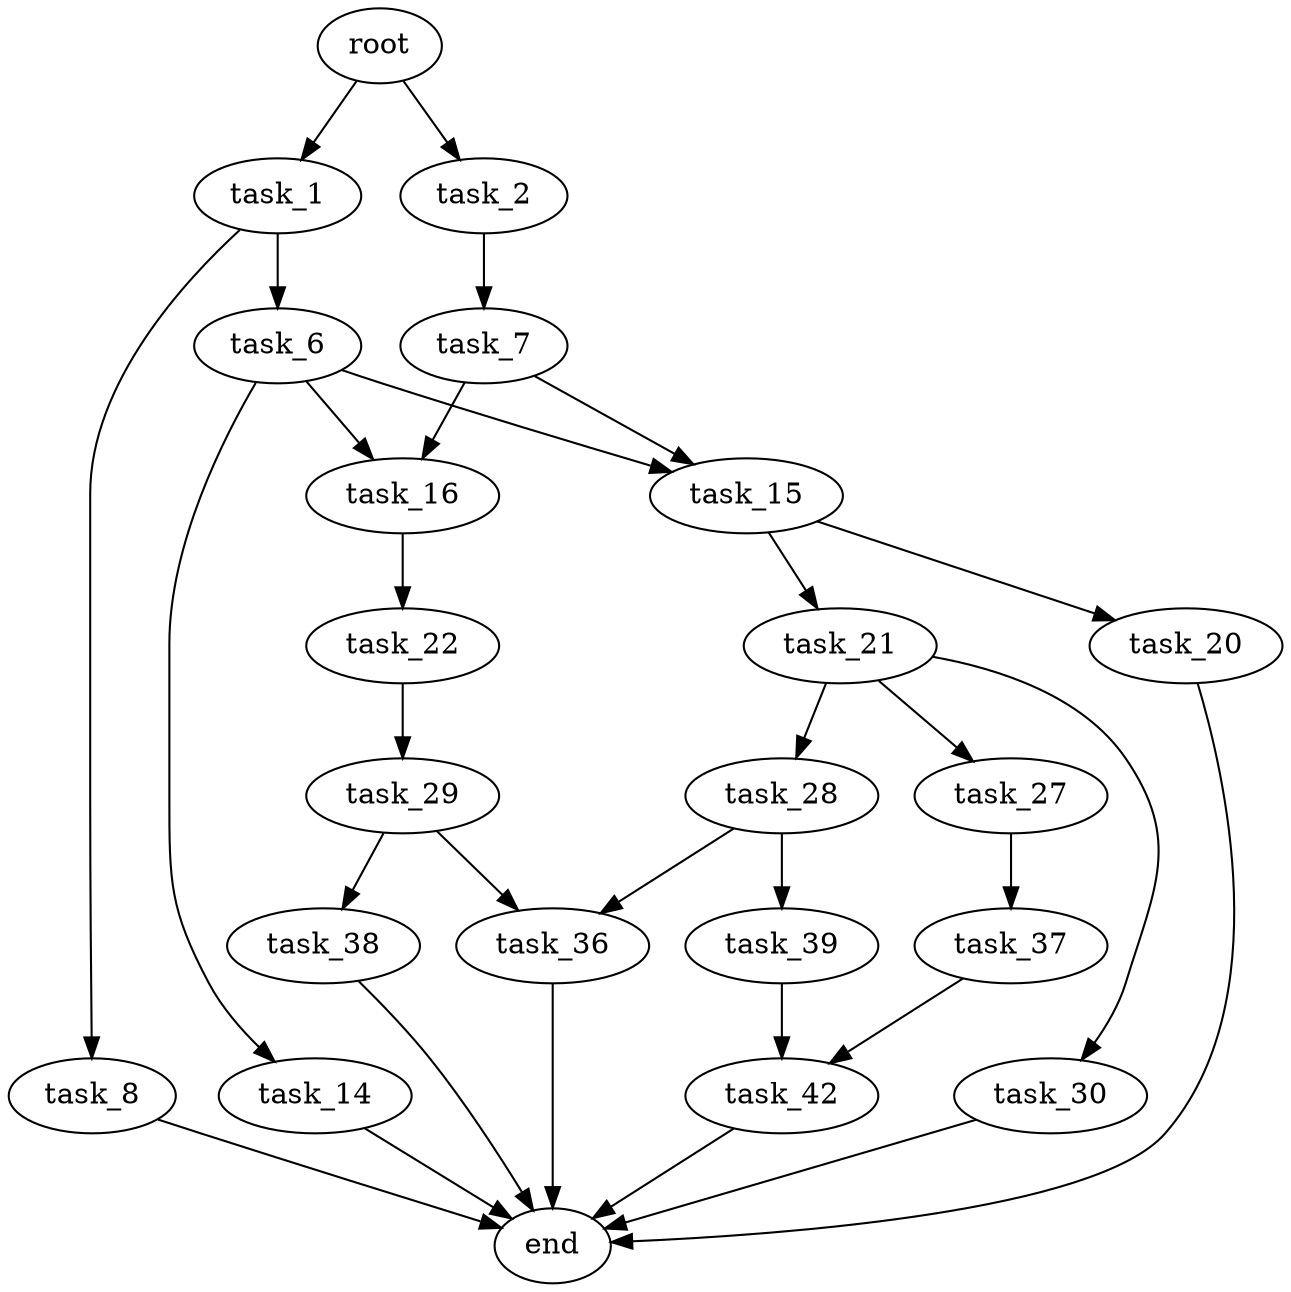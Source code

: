 digraph G {
  root [size="0.000000"];
  task_1 [size="237981886027.000000"];
  task_2 [size="34460028801.000000"];
  task_6 [size="6194284864.000000"];
  task_8 [size="24146845574.000000"];
  task_7 [size="39331807057.000000"];
  task_14 [size="6460311006.000000"];
  task_15 [size="28991029248.000000"];
  task_16 [size="54773364942.000000"];
  end [size="0.000000"];
  task_20 [size="549755813888.000000"];
  task_21 [size="222227423944.000000"];
  task_22 [size="453589570033.000000"];
  task_27 [size="782757789696.000000"];
  task_28 [size="231928233984.000000"];
  task_30 [size="368293445632.000000"];
  task_29 [size="68719476736.000000"];
  task_37 [size="68719476736.000000"];
  task_36 [size="3664182096.000000"];
  task_39 [size="37643407476.000000"];
  task_38 [size="8818193107.000000"];
  task_42 [size="368293445632.000000"];

  root -> task_1 [size="1.000000"];
  root -> task_2 [size="1.000000"];
  task_1 -> task_6 [size="209715200.000000"];
  task_1 -> task_8 [size="209715200.000000"];
  task_2 -> task_7 [size="33554432.000000"];
  task_6 -> task_14 [size="209715200.000000"];
  task_6 -> task_15 [size="209715200.000000"];
  task_6 -> task_16 [size="209715200.000000"];
  task_8 -> end [size="1.000000"];
  task_7 -> task_15 [size="679477248.000000"];
  task_7 -> task_16 [size="679477248.000000"];
  task_14 -> end [size="1.000000"];
  task_15 -> task_20 [size="75497472.000000"];
  task_15 -> task_21 [size="75497472.000000"];
  task_16 -> task_22 [size="75497472.000000"];
  task_20 -> end [size="1.000000"];
  task_21 -> task_27 [size="209715200.000000"];
  task_21 -> task_28 [size="209715200.000000"];
  task_21 -> task_30 [size="209715200.000000"];
  task_22 -> task_29 [size="301989888.000000"];
  task_27 -> task_37 [size="679477248.000000"];
  task_28 -> task_36 [size="301989888.000000"];
  task_28 -> task_39 [size="301989888.000000"];
  task_30 -> end [size="1.000000"];
  task_29 -> task_36 [size="134217728.000000"];
  task_29 -> task_38 [size="134217728.000000"];
  task_37 -> task_42 [size="134217728.000000"];
  task_36 -> end [size="1.000000"];
  task_39 -> task_42 [size="134217728.000000"];
  task_38 -> end [size="1.000000"];
  task_42 -> end [size="1.000000"];
}

